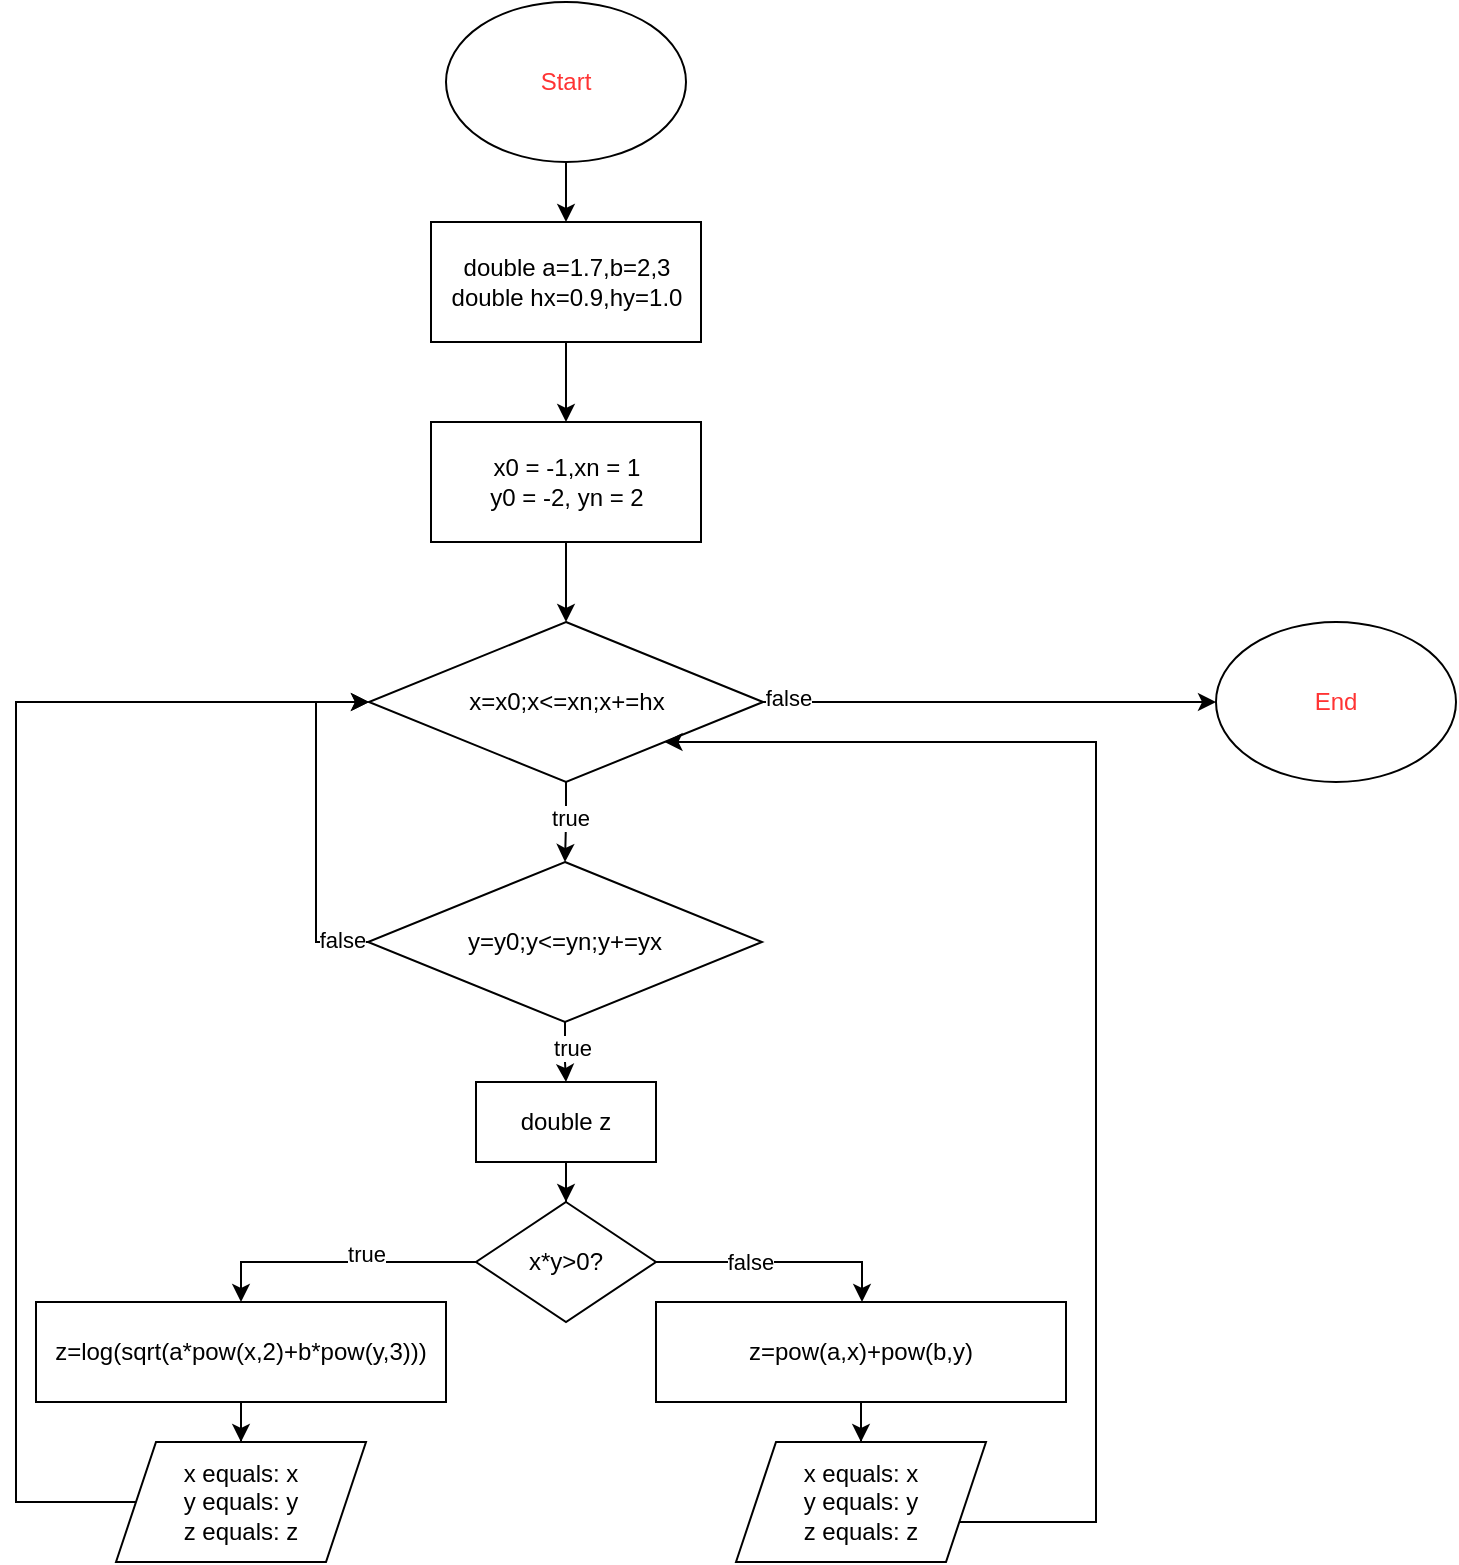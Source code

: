 <mxfile version="24.7.17">
  <diagram name="Страница — 1" id="WVfS6QF_bvlxNAIWai8z">
    <mxGraphModel dx="1215" dy="717" grid="1" gridSize="10" guides="1" tooltips="1" connect="1" arrows="1" fold="1" page="1" pageScale="1" pageWidth="1169" pageHeight="1654" math="0" shadow="0">
      <root>
        <mxCell id="0" />
        <mxCell id="1" parent="0" />
        <mxCell id="ZnqQP2Fr6LUKQcLFzMkX-4" style="edgeStyle=orthogonalEdgeStyle;rounded=0;orthogonalLoop=1;jettySize=auto;html=1;" edge="1" parent="1" source="ZnqQP2Fr6LUKQcLFzMkX-1" target="ZnqQP2Fr6LUKQcLFzMkX-2">
          <mxGeometry relative="1" as="geometry" />
        </mxCell>
        <mxCell id="ZnqQP2Fr6LUKQcLFzMkX-1" value="&lt;font color=&quot;#ff3333&quot;&gt;Start&lt;/font&gt;" style="ellipse;whiteSpace=wrap;html=1;" vertex="1" parent="1">
          <mxGeometry x="525" y="20" width="120" height="80" as="geometry" />
        </mxCell>
        <mxCell id="ZnqQP2Fr6LUKQcLFzMkX-5" style="edgeStyle=orthogonalEdgeStyle;rounded=0;orthogonalLoop=1;jettySize=auto;html=1;" edge="1" parent="1" source="ZnqQP2Fr6LUKQcLFzMkX-2" target="ZnqQP2Fr6LUKQcLFzMkX-3">
          <mxGeometry relative="1" as="geometry" />
        </mxCell>
        <mxCell id="ZnqQP2Fr6LUKQcLFzMkX-2" value="double a=1.7,b=2,3&lt;div&gt;double hx=0.9,hy=1.0&lt;/div&gt;" style="rounded=0;whiteSpace=wrap;html=1;" vertex="1" parent="1">
          <mxGeometry x="517.5" y="130" width="135" height="60" as="geometry" />
        </mxCell>
        <mxCell id="ZnqQP2Fr6LUKQcLFzMkX-7" style="edgeStyle=orthogonalEdgeStyle;rounded=0;orthogonalLoop=1;jettySize=auto;html=1;" edge="1" parent="1" source="ZnqQP2Fr6LUKQcLFzMkX-3" target="ZnqQP2Fr6LUKQcLFzMkX-6">
          <mxGeometry relative="1" as="geometry" />
        </mxCell>
        <mxCell id="ZnqQP2Fr6LUKQcLFzMkX-3" value="x0 = -1,xn = 1&lt;div&gt;y0 = -2, yn = 2&lt;/div&gt;" style="rounded=0;whiteSpace=wrap;html=1;" vertex="1" parent="1">
          <mxGeometry x="517.5" y="230" width="135" height="60" as="geometry" />
        </mxCell>
        <mxCell id="ZnqQP2Fr6LUKQcLFzMkX-9" style="edgeStyle=orthogonalEdgeStyle;rounded=0;orthogonalLoop=1;jettySize=auto;html=1;" edge="1" parent="1" source="ZnqQP2Fr6LUKQcLFzMkX-6" target="ZnqQP2Fr6LUKQcLFzMkX-8">
          <mxGeometry relative="1" as="geometry" />
        </mxCell>
        <mxCell id="ZnqQP2Fr6LUKQcLFzMkX-12" value="true" style="edgeLabel;html=1;align=center;verticalAlign=middle;resizable=0;points=[];" vertex="1" connectable="0" parent="ZnqQP2Fr6LUKQcLFzMkX-9">
          <mxGeometry x="-0.1" y="2" relative="1" as="geometry">
            <mxPoint as="offset" />
          </mxGeometry>
        </mxCell>
        <mxCell id="ZnqQP2Fr6LUKQcLFzMkX-44" style="edgeStyle=orthogonalEdgeStyle;rounded=0;orthogonalLoop=1;jettySize=auto;html=1;" edge="1" parent="1" source="ZnqQP2Fr6LUKQcLFzMkX-6">
          <mxGeometry relative="1" as="geometry">
            <mxPoint x="910" y="370" as="targetPoint" />
          </mxGeometry>
        </mxCell>
        <mxCell id="ZnqQP2Fr6LUKQcLFzMkX-45" value="false" style="edgeLabel;html=1;align=center;verticalAlign=middle;resizable=0;points=[];" vertex="1" connectable="0" parent="ZnqQP2Fr6LUKQcLFzMkX-44">
          <mxGeometry x="-0.899" y="2" relative="1" as="geometry">
            <mxPoint x="1" as="offset" />
          </mxGeometry>
        </mxCell>
        <mxCell id="ZnqQP2Fr6LUKQcLFzMkX-6" value="x=x0;x&amp;lt;=xn;x+=hx" style="rhombus;whiteSpace=wrap;html=1;" vertex="1" parent="1">
          <mxGeometry x="486.5" y="330" width="197" height="80" as="geometry" />
        </mxCell>
        <mxCell id="ZnqQP2Fr6LUKQcLFzMkX-14" style="edgeStyle=orthogonalEdgeStyle;rounded=0;orthogonalLoop=1;jettySize=auto;html=1;entryX=0;entryY=0.5;entryDx=0;entryDy=0;" edge="1" parent="1" source="ZnqQP2Fr6LUKQcLFzMkX-8" target="ZnqQP2Fr6LUKQcLFzMkX-6">
          <mxGeometry relative="1" as="geometry">
            <Array as="points">
              <mxPoint x="460" y="490" />
              <mxPoint x="460" y="370" />
            </Array>
          </mxGeometry>
        </mxCell>
        <mxCell id="ZnqQP2Fr6LUKQcLFzMkX-25" value="false" style="edgeLabel;html=1;align=center;verticalAlign=middle;resizable=0;points=[];" vertex="1" connectable="0" parent="ZnqQP2Fr6LUKQcLFzMkX-14">
          <mxGeometry x="-0.841" y="-1" relative="1" as="geometry">
            <mxPoint as="offset" />
          </mxGeometry>
        </mxCell>
        <mxCell id="ZnqQP2Fr6LUKQcLFzMkX-28" style="edgeStyle=orthogonalEdgeStyle;rounded=0;orthogonalLoop=1;jettySize=auto;html=1;entryX=0.5;entryY=0;entryDx=0;entryDy=0;" edge="1" parent="1" source="ZnqQP2Fr6LUKQcLFzMkX-8" target="ZnqQP2Fr6LUKQcLFzMkX-27">
          <mxGeometry relative="1" as="geometry" />
        </mxCell>
        <mxCell id="ZnqQP2Fr6LUKQcLFzMkX-42" value="true" style="edgeLabel;html=1;align=center;verticalAlign=middle;resizable=0;points=[];" vertex="1" connectable="0" parent="ZnqQP2Fr6LUKQcLFzMkX-28">
          <mxGeometry x="-0.344" y="3" relative="1" as="geometry">
            <mxPoint y="3" as="offset" />
          </mxGeometry>
        </mxCell>
        <mxCell id="ZnqQP2Fr6LUKQcLFzMkX-8" value="y=y0;y&amp;lt;=yn;y+=yx" style="rhombus;whiteSpace=wrap;html=1;" vertex="1" parent="1">
          <mxGeometry x="486" y="450" width="197" height="80" as="geometry" />
        </mxCell>
        <mxCell id="ZnqQP2Fr6LUKQcLFzMkX-30" style="edgeStyle=orthogonalEdgeStyle;rounded=0;orthogonalLoop=1;jettySize=auto;html=1;" edge="1" parent="1" source="ZnqQP2Fr6LUKQcLFzMkX-27" target="ZnqQP2Fr6LUKQcLFzMkX-29">
          <mxGeometry relative="1" as="geometry" />
        </mxCell>
        <mxCell id="ZnqQP2Fr6LUKQcLFzMkX-27" value="double z" style="rounded=0;whiteSpace=wrap;html=1;" vertex="1" parent="1">
          <mxGeometry x="540" y="560" width="90" height="40" as="geometry" />
        </mxCell>
        <mxCell id="ZnqQP2Fr6LUKQcLFzMkX-33" style="edgeStyle=orthogonalEdgeStyle;rounded=0;orthogonalLoop=1;jettySize=auto;html=1;" edge="1" parent="1" source="ZnqQP2Fr6LUKQcLFzMkX-29" target="ZnqQP2Fr6LUKQcLFzMkX-32">
          <mxGeometry relative="1" as="geometry">
            <Array as="points">
              <mxPoint x="733" y="650" />
            </Array>
          </mxGeometry>
        </mxCell>
        <mxCell id="ZnqQP2Fr6LUKQcLFzMkX-48" value="false" style="edgeLabel;html=1;align=center;verticalAlign=middle;resizable=0;points=[];" vertex="1" connectable="0" parent="ZnqQP2Fr6LUKQcLFzMkX-33">
          <mxGeometry x="-0.236" relative="1" as="geometry">
            <mxPoint as="offset" />
          </mxGeometry>
        </mxCell>
        <mxCell id="ZnqQP2Fr6LUKQcLFzMkX-36" style="edgeStyle=orthogonalEdgeStyle;rounded=0;orthogonalLoop=1;jettySize=auto;html=1;entryX=0.5;entryY=0;entryDx=0;entryDy=0;" edge="1" parent="1" source="ZnqQP2Fr6LUKQcLFzMkX-29" target="ZnqQP2Fr6LUKQcLFzMkX-31">
          <mxGeometry relative="1" as="geometry" />
        </mxCell>
        <mxCell id="ZnqQP2Fr6LUKQcLFzMkX-47" value="true" style="edgeLabel;html=1;align=center;verticalAlign=middle;resizable=0;points=[];" vertex="1" connectable="0" parent="ZnqQP2Fr6LUKQcLFzMkX-36">
          <mxGeometry x="-0.2" y="-4" relative="1" as="geometry">
            <mxPoint as="offset" />
          </mxGeometry>
        </mxCell>
        <mxCell id="ZnqQP2Fr6LUKQcLFzMkX-29" value="x*y&amp;gt;0?" style="rhombus;whiteSpace=wrap;html=1;" vertex="1" parent="1">
          <mxGeometry x="540" y="620" width="90" height="60" as="geometry" />
        </mxCell>
        <mxCell id="ZnqQP2Fr6LUKQcLFzMkX-39" style="edgeStyle=orthogonalEdgeStyle;rounded=0;orthogonalLoop=1;jettySize=auto;html=1;" edge="1" parent="1" source="ZnqQP2Fr6LUKQcLFzMkX-31" target="ZnqQP2Fr6LUKQcLFzMkX-37">
          <mxGeometry relative="1" as="geometry" />
        </mxCell>
        <mxCell id="ZnqQP2Fr6LUKQcLFzMkX-31" value="z=log(sqrt(a*pow(x,2)+b*pow(y,3)))" style="rounded=0;whiteSpace=wrap;html=1;" vertex="1" parent="1">
          <mxGeometry x="320" y="670" width="205" height="50" as="geometry" />
        </mxCell>
        <mxCell id="ZnqQP2Fr6LUKQcLFzMkX-40" style="edgeStyle=orthogonalEdgeStyle;rounded=0;orthogonalLoop=1;jettySize=auto;html=1;" edge="1" parent="1" source="ZnqQP2Fr6LUKQcLFzMkX-32" target="ZnqQP2Fr6LUKQcLFzMkX-38">
          <mxGeometry relative="1" as="geometry" />
        </mxCell>
        <mxCell id="ZnqQP2Fr6LUKQcLFzMkX-32" value="z=pow(a,x)+pow(b,y)" style="rounded=0;whiteSpace=wrap;html=1;" vertex="1" parent="1">
          <mxGeometry x="630" y="670" width="205" height="50" as="geometry" />
        </mxCell>
        <mxCell id="ZnqQP2Fr6LUKQcLFzMkX-41" style="edgeStyle=orthogonalEdgeStyle;rounded=0;orthogonalLoop=1;jettySize=auto;html=1;entryX=0;entryY=0.5;entryDx=0;entryDy=0;" edge="1" parent="1" source="ZnqQP2Fr6LUKQcLFzMkX-37" target="ZnqQP2Fr6LUKQcLFzMkX-6">
          <mxGeometry relative="1" as="geometry">
            <Array as="points">
              <mxPoint x="310" y="770" />
              <mxPoint x="310" y="370" />
            </Array>
          </mxGeometry>
        </mxCell>
        <mxCell id="ZnqQP2Fr6LUKQcLFzMkX-37" value="x equals: x&lt;div&gt;y equals: y&lt;/div&gt;&lt;div&gt;z equals: z&lt;/div&gt;" style="shape=parallelogram;perimeter=parallelogramPerimeter;whiteSpace=wrap;html=1;fixedSize=1;" vertex="1" parent="1">
          <mxGeometry x="360" y="740" width="125" height="60" as="geometry" />
        </mxCell>
        <mxCell id="ZnqQP2Fr6LUKQcLFzMkX-43" style="edgeStyle=orthogonalEdgeStyle;rounded=0;orthogonalLoop=1;jettySize=auto;html=1;entryX=1;entryY=1;entryDx=0;entryDy=0;" edge="1" parent="1" source="ZnqQP2Fr6LUKQcLFzMkX-38" target="ZnqQP2Fr6LUKQcLFzMkX-6">
          <mxGeometry relative="1" as="geometry">
            <Array as="points">
              <mxPoint x="850" y="780" />
              <mxPoint x="850" y="390" />
            </Array>
          </mxGeometry>
        </mxCell>
        <mxCell id="ZnqQP2Fr6LUKQcLFzMkX-38" value="x equals: x&lt;div&gt;y equals: y&lt;/div&gt;&lt;div&gt;z equals: z&lt;/div&gt;" style="shape=parallelogram;perimeter=parallelogramPerimeter;whiteSpace=wrap;html=1;fixedSize=1;" vertex="1" parent="1">
          <mxGeometry x="670" y="740" width="125" height="60" as="geometry" />
        </mxCell>
        <mxCell id="ZnqQP2Fr6LUKQcLFzMkX-46" value="&lt;font color=&quot;#ff3333&quot;&gt;End&lt;/font&gt;" style="ellipse;whiteSpace=wrap;html=1;" vertex="1" parent="1">
          <mxGeometry x="910" y="330" width="120" height="80" as="geometry" />
        </mxCell>
      </root>
    </mxGraphModel>
  </diagram>
</mxfile>
